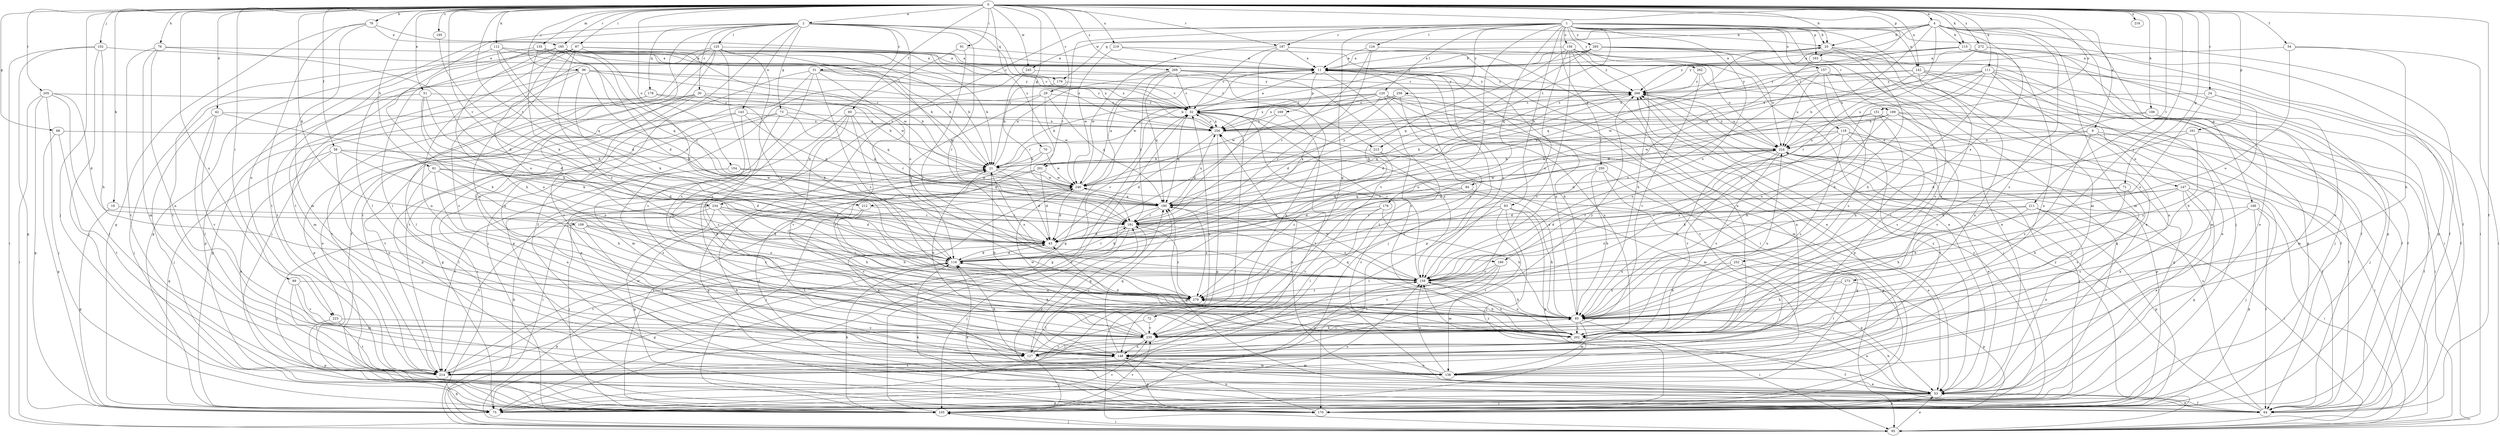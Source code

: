 strict digraph  {
0;
1;
2;
4;
9;
11;
19;
20;
21;
24;
29;
30;
31;
32;
42;
43;
51;
53;
54;
58;
60;
64;
68;
70;
71;
72;
73;
75;
76;
78;
81;
83;
84;
85;
87;
89;
91;
95;
96;
102;
105;
106;
109;
111;
112;
115;
116;
118;
120;
124;
125;
127;
135;
138;
142;
143;
147;
148;
151;
154;
156;
157;
159;
161;
163;
166;
169;
170;
176;
178;
179;
180;
185;
187;
189;
190;
191;
195;
201;
202;
205;
211;
212;
213;
214;
216;
219;
223;
224;
234;
235;
245;
246;
250;
252;
256;
258;
262;
265;
268;
269;
272;
273;
279;
0 -> 2  [label=a];
0 -> 4  [label=a];
0 -> 9  [label=a];
0 -> 19  [label=b];
0 -> 20  [label=b];
0 -> 24  [label=c];
0 -> 29  [label=c];
0 -> 42  [label=d];
0 -> 51  [label=e];
0 -> 54  [label=f];
0 -> 58  [label=f];
0 -> 60  [label=f];
0 -> 64  [label=f];
0 -> 68  [label=g];
0 -> 70  [label=g];
0 -> 71  [label=g];
0 -> 76  [label=h];
0 -> 78  [label=h];
0 -> 81  [label=h];
0 -> 87  [label=i];
0 -> 89  [label=i];
0 -> 91  [label=i];
0 -> 96  [label=j];
0 -> 102  [label=j];
0 -> 105  [label=j];
0 -> 106  [label=k];
0 -> 109  [label=k];
0 -> 111  [label=k];
0 -> 112  [label=k];
0 -> 115  [label=k];
0 -> 135  [label=m];
0 -> 142  [label=n];
0 -> 151  [label=o];
0 -> 154  [label=o];
0 -> 161  [label=p];
0 -> 163  [label=p];
0 -> 185  [label=r];
0 -> 187  [label=r];
0 -> 195  [label=s];
0 -> 201  [label=s];
0 -> 205  [label=t];
0 -> 211  [label=t];
0 -> 212  [label=t];
0 -> 216  [label=u];
0 -> 219  [label=u];
0 -> 223  [label=u];
0 -> 234  [label=v];
0 -> 245  [label=w];
0 -> 269  [label=z];
0 -> 272  [label=z];
0 -> 273  [label=z];
1 -> 20  [label=b];
1 -> 72  [label=g];
1 -> 83  [label=h];
1 -> 95  [label=i];
1 -> 118  [label=l];
1 -> 120  [label=l];
1 -> 124  [label=l];
1 -> 138  [label=m];
1 -> 142  [label=n];
1 -> 156  [label=o];
1 -> 157  [label=o];
1 -> 159  [label=o];
1 -> 163  [label=p];
1 -> 176  [label=q];
1 -> 187  [label=r];
1 -> 189  [label=r];
1 -> 212  [label=t];
1 -> 213  [label=t];
1 -> 234  [label=v];
1 -> 235  [label=v];
1 -> 250  [label=x];
1 -> 258  [label=y];
1 -> 262  [label=y];
1 -> 265  [label=y];
2 -> 20  [label=b];
2 -> 30  [label=c];
2 -> 31  [label=c];
2 -> 64  [label=f];
2 -> 73  [label=g];
2 -> 125  [label=l];
2 -> 127  [label=l];
2 -> 143  [label=n];
2 -> 159  [label=o];
2 -> 178  [label=q];
2 -> 179  [label=q];
2 -> 190  [label=r];
2 -> 213  [label=t];
2 -> 214  [label=t];
2 -> 223  [label=u];
4 -> 20  [label=b];
4 -> 64  [label=f];
4 -> 84  [label=h];
4 -> 105  [label=j];
4 -> 115  [label=k];
4 -> 138  [label=m];
4 -> 166  [label=p];
4 -> 179  [label=q];
4 -> 190  [label=r];
4 -> 201  [label=s];
4 -> 202  [label=s];
4 -> 245  [label=w];
4 -> 252  [label=x];
9 -> 43  [label=d];
9 -> 95  [label=i];
9 -> 147  [label=n];
9 -> 202  [label=s];
9 -> 224  [label=u];
11 -> 20  [label=b];
11 -> 85  [label=h];
11 -> 105  [label=j];
11 -> 159  [label=o];
11 -> 169  [label=p];
11 -> 170  [label=p];
11 -> 214  [label=t];
11 -> 246  [label=w];
11 -> 268  [label=y];
19 -> 75  [label=g];
19 -> 191  [label=r];
20 -> 11  [label=a];
20 -> 53  [label=e];
20 -> 85  [label=h];
20 -> 191  [label=r];
20 -> 202  [label=s];
21 -> 11  [label=a];
21 -> 43  [label=d];
21 -> 159  [label=o];
21 -> 170  [label=p];
21 -> 246  [label=w];
24 -> 32  [label=c];
24 -> 85  [label=h];
24 -> 159  [label=o];
24 -> 235  [label=v];
29 -> 32  [label=c];
29 -> 116  [label=k];
29 -> 170  [label=p];
29 -> 180  [label=q];
29 -> 246  [label=w];
30 -> 21  [label=b];
30 -> 32  [label=c];
30 -> 53  [label=e];
30 -> 75  [label=g];
30 -> 170  [label=p];
30 -> 180  [label=q];
30 -> 235  [label=v];
31 -> 32  [label=c];
31 -> 85  [label=h];
31 -> 105  [label=j];
31 -> 214  [label=t];
31 -> 235  [label=v];
31 -> 268  [label=y];
31 -> 279  [label=z];
32 -> 11  [label=a];
32 -> 75  [label=g];
32 -> 95  [label=i];
32 -> 159  [label=o];
32 -> 180  [label=q];
32 -> 256  [label=x];
42 -> 105  [label=j];
42 -> 116  [label=k];
42 -> 127  [label=l];
42 -> 235  [label=v];
42 -> 256  [label=x];
43 -> 116  [label=k];
43 -> 214  [label=t];
43 -> 224  [label=u];
51 -> 32  [label=c];
51 -> 43  [label=d];
51 -> 105  [label=j];
51 -> 116  [label=k];
51 -> 159  [label=o];
53 -> 64  [label=f];
53 -> 75  [label=g];
53 -> 85  [label=h];
53 -> 105  [label=j];
53 -> 159  [label=o];
53 -> 170  [label=p];
53 -> 180  [label=q];
53 -> 191  [label=r];
53 -> 256  [label=x];
53 -> 268  [label=y];
54 -> 11  [label=a];
54 -> 85  [label=h];
54 -> 95  [label=i];
54 -> 159  [label=o];
58 -> 21  [label=b];
58 -> 43  [label=d];
58 -> 53  [label=e];
58 -> 75  [label=g];
58 -> 148  [label=n];
58 -> 159  [label=o];
60 -> 138  [label=m];
60 -> 148  [label=n];
60 -> 191  [label=r];
60 -> 202  [label=s];
60 -> 235  [label=v];
60 -> 256  [label=x];
64 -> 21  [label=b];
64 -> 32  [label=c];
64 -> 53  [label=e];
64 -> 116  [label=k];
64 -> 224  [label=u];
64 -> 268  [label=y];
68 -> 75  [label=g];
68 -> 214  [label=t];
68 -> 224  [label=u];
70 -> 21  [label=b];
70 -> 64  [label=f];
70 -> 246  [label=w];
71 -> 85  [label=h];
71 -> 116  [label=k];
71 -> 180  [label=q];
71 -> 202  [label=s];
72 -> 214  [label=t];
72 -> 235  [label=v];
73 -> 75  [label=g];
73 -> 95  [label=i];
73 -> 180  [label=q];
73 -> 202  [label=s];
73 -> 256  [label=x];
75 -> 159  [label=o];
75 -> 235  [label=v];
75 -> 268  [label=y];
76 -> 11  [label=a];
76 -> 43  [label=d];
76 -> 138  [label=m];
76 -> 148  [label=n];
76 -> 214  [label=t];
78 -> 32  [label=c];
78 -> 75  [label=g];
78 -> 138  [label=m];
78 -> 214  [label=t];
78 -> 185  [label=e];
81 -> 43  [label=d];
81 -> 85  [label=h];
81 -> 127  [label=l];
81 -> 148  [label=n];
81 -> 246  [label=w];
83 -> 85  [label=h];
83 -> 105  [label=j];
83 -> 127  [label=l];
83 -> 170  [label=p];
83 -> 191  [label=r];
83 -> 214  [label=t];
84 -> 43  [label=d];
84 -> 53  [label=e];
84 -> 180  [label=q];
85 -> 11  [label=a];
85 -> 53  [label=e];
85 -> 95  [label=i];
85 -> 138  [label=m];
85 -> 180  [label=q];
85 -> 202  [label=s];
85 -> 235  [label=v];
85 -> 256  [label=x];
87 -> 11  [label=a];
87 -> 21  [label=b];
87 -> 32  [label=c];
87 -> 75  [label=g];
87 -> 116  [label=k];
87 -> 127  [label=l];
87 -> 148  [label=n];
87 -> 202  [label=s];
87 -> 256  [label=x];
87 -> 279  [label=z];
89 -> 138  [label=m];
89 -> 214  [label=t];
89 -> 235  [label=v];
89 -> 279  [label=z];
91 -> 11  [label=a];
91 -> 235  [label=v];
91 -> 279  [label=z];
95 -> 21  [label=b];
95 -> 53  [label=e];
95 -> 105  [label=j];
95 -> 116  [label=k];
95 -> 268  [label=y];
96 -> 21  [label=b];
96 -> 116  [label=k];
96 -> 138  [label=m];
96 -> 170  [label=p];
96 -> 191  [label=r];
96 -> 202  [label=s];
96 -> 246  [label=w];
96 -> 268  [label=y];
102 -> 11  [label=a];
102 -> 75  [label=g];
102 -> 85  [label=h];
102 -> 95  [label=i];
102 -> 105  [label=j];
105 -> 32  [label=c];
105 -> 95  [label=i];
105 -> 116  [label=k];
105 -> 235  [label=v];
106 -> 85  [label=h];
106 -> 105  [label=j];
106 -> 138  [label=m];
106 -> 256  [label=x];
109 -> 43  [label=d];
109 -> 105  [label=j];
109 -> 127  [label=l];
109 -> 159  [label=o];
109 -> 279  [label=z];
111 -> 64  [label=f];
111 -> 105  [label=j];
111 -> 138  [label=m];
111 -> 148  [label=n];
111 -> 159  [label=o];
111 -> 224  [label=u];
111 -> 246  [label=w];
111 -> 256  [label=x];
111 -> 268  [label=y];
112 -> 11  [label=a];
112 -> 21  [label=b];
112 -> 43  [label=d];
112 -> 180  [label=q];
112 -> 214  [label=t];
112 -> 256  [label=x];
115 -> 11  [label=a];
115 -> 64  [label=f];
115 -> 85  [label=h];
115 -> 148  [label=n];
115 -> 170  [label=p];
115 -> 180  [label=q];
115 -> 268  [label=y];
116 -> 32  [label=c];
116 -> 43  [label=d];
116 -> 75  [label=g];
116 -> 159  [label=o];
116 -> 191  [label=r];
118 -> 21  [label=b];
118 -> 64  [label=f];
118 -> 170  [label=p];
118 -> 202  [label=s];
118 -> 214  [label=t];
118 -> 224  [label=u];
118 -> 279  [label=z];
120 -> 21  [label=b];
120 -> 32  [label=c];
120 -> 138  [label=m];
120 -> 170  [label=p];
120 -> 191  [label=r];
120 -> 202  [label=s];
120 -> 214  [label=t];
120 -> 246  [label=w];
120 -> 256  [label=x];
124 -> 11  [label=a];
124 -> 116  [label=k];
124 -> 191  [label=r];
124 -> 224  [label=u];
125 -> 11  [label=a];
125 -> 64  [label=f];
125 -> 105  [label=j];
125 -> 148  [label=n];
125 -> 191  [label=r];
125 -> 202  [label=s];
125 -> 214  [label=t];
125 -> 279  [label=z];
127 -> 32  [label=c];
127 -> 105  [label=j];
127 -> 116  [label=k];
127 -> 138  [label=m];
127 -> 180  [label=q];
135 -> 11  [label=a];
135 -> 21  [label=b];
135 -> 85  [label=h];
135 -> 116  [label=k];
135 -> 180  [label=q];
135 -> 214  [label=t];
135 -> 256  [label=x];
138 -> 53  [label=e];
138 -> 148  [label=n];
138 -> 159  [label=o];
142 -> 43  [label=d];
142 -> 53  [label=e];
142 -> 64  [label=f];
142 -> 148  [label=n];
142 -> 170  [label=p];
142 -> 256  [label=x];
142 -> 268  [label=y];
143 -> 85  [label=h];
143 -> 170  [label=p];
143 -> 180  [label=q];
143 -> 214  [label=t];
143 -> 256  [label=x];
147 -> 43  [label=d];
147 -> 53  [label=e];
147 -> 75  [label=g];
147 -> 85  [label=h];
147 -> 105  [label=j];
147 -> 148  [label=n];
147 -> 180  [label=q];
148 -> 138  [label=m];
148 -> 170  [label=p];
148 -> 180  [label=q];
148 -> 191  [label=r];
148 -> 214  [label=t];
151 -> 85  [label=h];
151 -> 159  [label=o];
151 -> 235  [label=v];
151 -> 246  [label=w];
151 -> 256  [label=x];
154 -> 180  [label=q];
154 -> 202  [label=s];
154 -> 214  [label=t];
154 -> 246  [label=w];
156 -> 11  [label=a];
156 -> 53  [label=e];
156 -> 85  [label=h];
156 -> 116  [label=k];
156 -> 148  [label=n];
156 -> 159  [label=o];
156 -> 235  [label=v];
156 -> 268  [label=y];
157 -> 64  [label=f];
157 -> 75  [label=g];
157 -> 127  [label=l];
157 -> 159  [label=o];
157 -> 202  [label=s];
157 -> 224  [label=u];
157 -> 268  [label=y];
159 -> 32  [label=c];
159 -> 85  [label=h];
159 -> 202  [label=s];
159 -> 246  [label=w];
159 -> 279  [label=z];
161 -> 43  [label=d];
161 -> 64  [label=f];
161 -> 224  [label=u];
161 -> 279  [label=z];
163 -> 116  [label=k];
163 -> 202  [label=s];
166 -> 64  [label=f];
166 -> 95  [label=i];
166 -> 170  [label=p];
166 -> 191  [label=r];
166 -> 202  [label=s];
169 -> 43  [label=d];
169 -> 214  [label=t];
169 -> 256  [label=x];
170 -> 116  [label=k];
170 -> 148  [label=n];
176 -> 85  [label=h];
176 -> 127  [label=l];
176 -> 191  [label=r];
176 -> 235  [label=v];
178 -> 32  [label=c];
178 -> 116  [label=k];
178 -> 127  [label=l];
178 -> 214  [label=t];
179 -> 21  [label=b];
179 -> 32  [label=c];
180 -> 191  [label=r];
180 -> 214  [label=t];
180 -> 256  [label=x];
180 -> 268  [label=y];
180 -> 279  [label=z];
185 -> 11  [label=a];
185 -> 21  [label=b];
185 -> 43  [label=d];
185 -> 85  [label=h];
185 -> 127  [label=l];
185 -> 159  [label=o];
185 -> 191  [label=r];
185 -> 246  [label=w];
187 -> 11  [label=a];
187 -> 32  [label=c];
187 -> 53  [label=e];
187 -> 95  [label=i];
187 -> 191  [label=r];
187 -> 246  [label=w];
189 -> 64  [label=f];
189 -> 75  [label=g];
189 -> 85  [label=h];
189 -> 95  [label=i];
189 -> 159  [label=o];
189 -> 180  [label=q];
189 -> 202  [label=s];
189 -> 256  [label=x];
190 -> 127  [label=l];
190 -> 138  [label=m];
190 -> 159  [label=o];
190 -> 235  [label=v];
191 -> 43  [label=d];
191 -> 105  [label=j];
191 -> 116  [label=k];
191 -> 159  [label=o];
191 -> 224  [label=u];
191 -> 279  [label=z];
195 -> 116  [label=k];
201 -> 43  [label=d];
201 -> 95  [label=i];
201 -> 105  [label=j];
201 -> 246  [label=w];
202 -> 21  [label=b];
202 -> 43  [label=d];
202 -> 64  [label=f];
202 -> 159  [label=o];
202 -> 224  [label=u];
202 -> 246  [label=w];
202 -> 279  [label=z];
205 -> 32  [label=c];
205 -> 43  [label=d];
205 -> 75  [label=g];
205 -> 95  [label=i];
205 -> 105  [label=j];
205 -> 214  [label=t];
211 -> 43  [label=d];
211 -> 53  [label=e];
211 -> 85  [label=h];
211 -> 95  [label=i];
211 -> 159  [label=o];
211 -> 170  [label=p];
211 -> 191  [label=r];
212 -> 85  [label=h];
212 -> 191  [label=r];
212 -> 235  [label=v];
213 -> 21  [label=b];
213 -> 138  [label=m];
213 -> 279  [label=z];
214 -> 75  [label=g];
214 -> 159  [label=o];
214 -> 246  [label=w];
219 -> 11  [label=a];
219 -> 246  [label=w];
219 -> 268  [label=y];
223 -> 170  [label=p];
223 -> 214  [label=t];
223 -> 235  [label=v];
224 -> 21  [label=b];
224 -> 53  [label=e];
224 -> 85  [label=h];
224 -> 95  [label=i];
224 -> 105  [label=j];
224 -> 202  [label=s];
224 -> 235  [label=v];
224 -> 268  [label=y];
234 -> 43  [label=d];
234 -> 85  [label=h];
234 -> 105  [label=j];
234 -> 170  [label=p];
234 -> 191  [label=r];
234 -> 214  [label=t];
234 -> 279  [label=z];
235 -> 21  [label=b];
235 -> 85  [label=h];
235 -> 116  [label=k];
235 -> 127  [label=l];
235 -> 148  [label=n];
235 -> 268  [label=y];
245 -> 170  [label=p];
245 -> 191  [label=r];
245 -> 268  [label=y];
246 -> 11  [label=a];
246 -> 43  [label=d];
246 -> 53  [label=e];
246 -> 105  [label=j];
246 -> 180  [label=q];
246 -> 268  [label=y];
250 -> 75  [label=g];
250 -> 85  [label=h];
250 -> 170  [label=p];
250 -> 246  [label=w];
250 -> 279  [label=z];
252 -> 53  [label=e];
252 -> 85  [label=h];
252 -> 159  [label=o];
256 -> 32  [label=c];
256 -> 43  [label=d];
256 -> 75  [label=g];
256 -> 224  [label=u];
258 -> 32  [label=c];
258 -> 43  [label=d];
258 -> 148  [label=n];
258 -> 256  [label=x];
258 -> 279  [label=z];
262 -> 64  [label=f];
262 -> 235  [label=v];
262 -> 268  [label=y];
265 -> 11  [label=a];
265 -> 21  [label=b];
265 -> 32  [label=c];
265 -> 53  [label=e];
265 -> 64  [label=f];
265 -> 95  [label=i];
265 -> 180  [label=q];
265 -> 224  [label=u];
268 -> 32  [label=c];
268 -> 43  [label=d];
268 -> 105  [label=j];
268 -> 224  [label=u];
269 -> 32  [label=c];
269 -> 75  [label=g];
269 -> 148  [label=n];
269 -> 180  [label=q];
269 -> 191  [label=r];
269 -> 202  [label=s];
269 -> 268  [label=y];
272 -> 11  [label=a];
272 -> 53  [label=e];
272 -> 170  [label=p];
272 -> 224  [label=u];
272 -> 268  [label=y];
273 -> 85  [label=h];
273 -> 127  [label=l];
273 -> 170  [label=p];
273 -> 279  [label=z];
279 -> 85  [label=h];
279 -> 127  [label=l];
}

